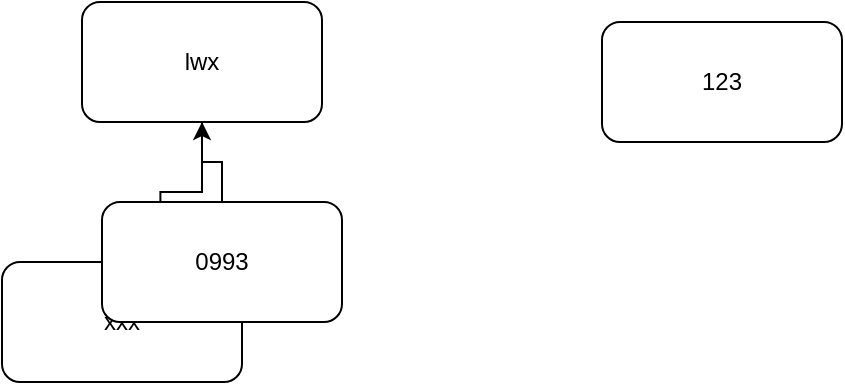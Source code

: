 <mxfile version="24.2.1" type="github">
  <diagram name="第 1 页" id="52L1hhKzZ5iLQMUxYzDQ">
    <mxGraphModel dx="716" dy="485" grid="1" gridSize="10" guides="1" tooltips="1" connect="1" arrows="1" fold="1" page="1" pageScale="1" pageWidth="827" pageHeight="1169" math="0" shadow="0">
      <root>
        <mxCell id="0" />
        <mxCell id="1" parent="0" />
        <mxCell id="X-1OkUtEnzQwBnCQXqoT-1" value="lwx" style="rounded=1;whiteSpace=wrap;html=1;" parent="1" vertex="1">
          <mxGeometry x="280" y="120" width="120" height="60" as="geometry" />
        </mxCell>
        <mxCell id="yne3U6yT90U7xVgT6tse-1" value="123" style="rounded=1;whiteSpace=wrap;html=1;" parent="1" vertex="1">
          <mxGeometry x="540" y="130" width="120" height="60" as="geometry" />
        </mxCell>
        <mxCell id="dZy6_4Saw_52wWPW_W6J-1" value="xxx" style="rounded=1;whiteSpace=wrap;html=1;" vertex="1" parent="1">
          <mxGeometry x="240" y="250" width="120" height="60" as="geometry" />
        </mxCell>
        <mxCell id="yne3U6yT90U7xVgT6tse-3" style="edgeStyle=orthogonalEdgeStyle;rounded=0;orthogonalLoop=1;jettySize=auto;html=1;entryX=0.5;entryY=1;entryDx=0;entryDy=0;" edge="1" parent="1" source="yne3U6yT90U7xVgT6tse-2" target="X-1OkUtEnzQwBnCQXqoT-1">
          <mxGeometry relative="1" as="geometry" />
        </mxCell>
        <mxCell id="dZy6_4Saw_52wWPW_W6J-2" style="edgeStyle=orthogonalEdgeStyle;rounded=0;orthogonalLoop=1;jettySize=auto;html=1;entryX=0.66;entryY=0.047;entryDx=0;entryDy=0;entryPerimeter=0;" edge="1" parent="1" source="X-1OkUtEnzQwBnCQXqoT-1" target="dZy6_4Saw_52wWPW_W6J-1">
          <mxGeometry relative="1" as="geometry" />
        </mxCell>
        <mxCell id="yne3U6yT90U7xVgT6tse-2" value="0993" style="rounded=1;whiteSpace=wrap;html=1;" vertex="1" parent="1">
          <mxGeometry x="290" y="220" width="120" height="60" as="geometry" />
        </mxCell>
      </root>
    </mxGraphModel>
  </diagram>
</mxfile>
